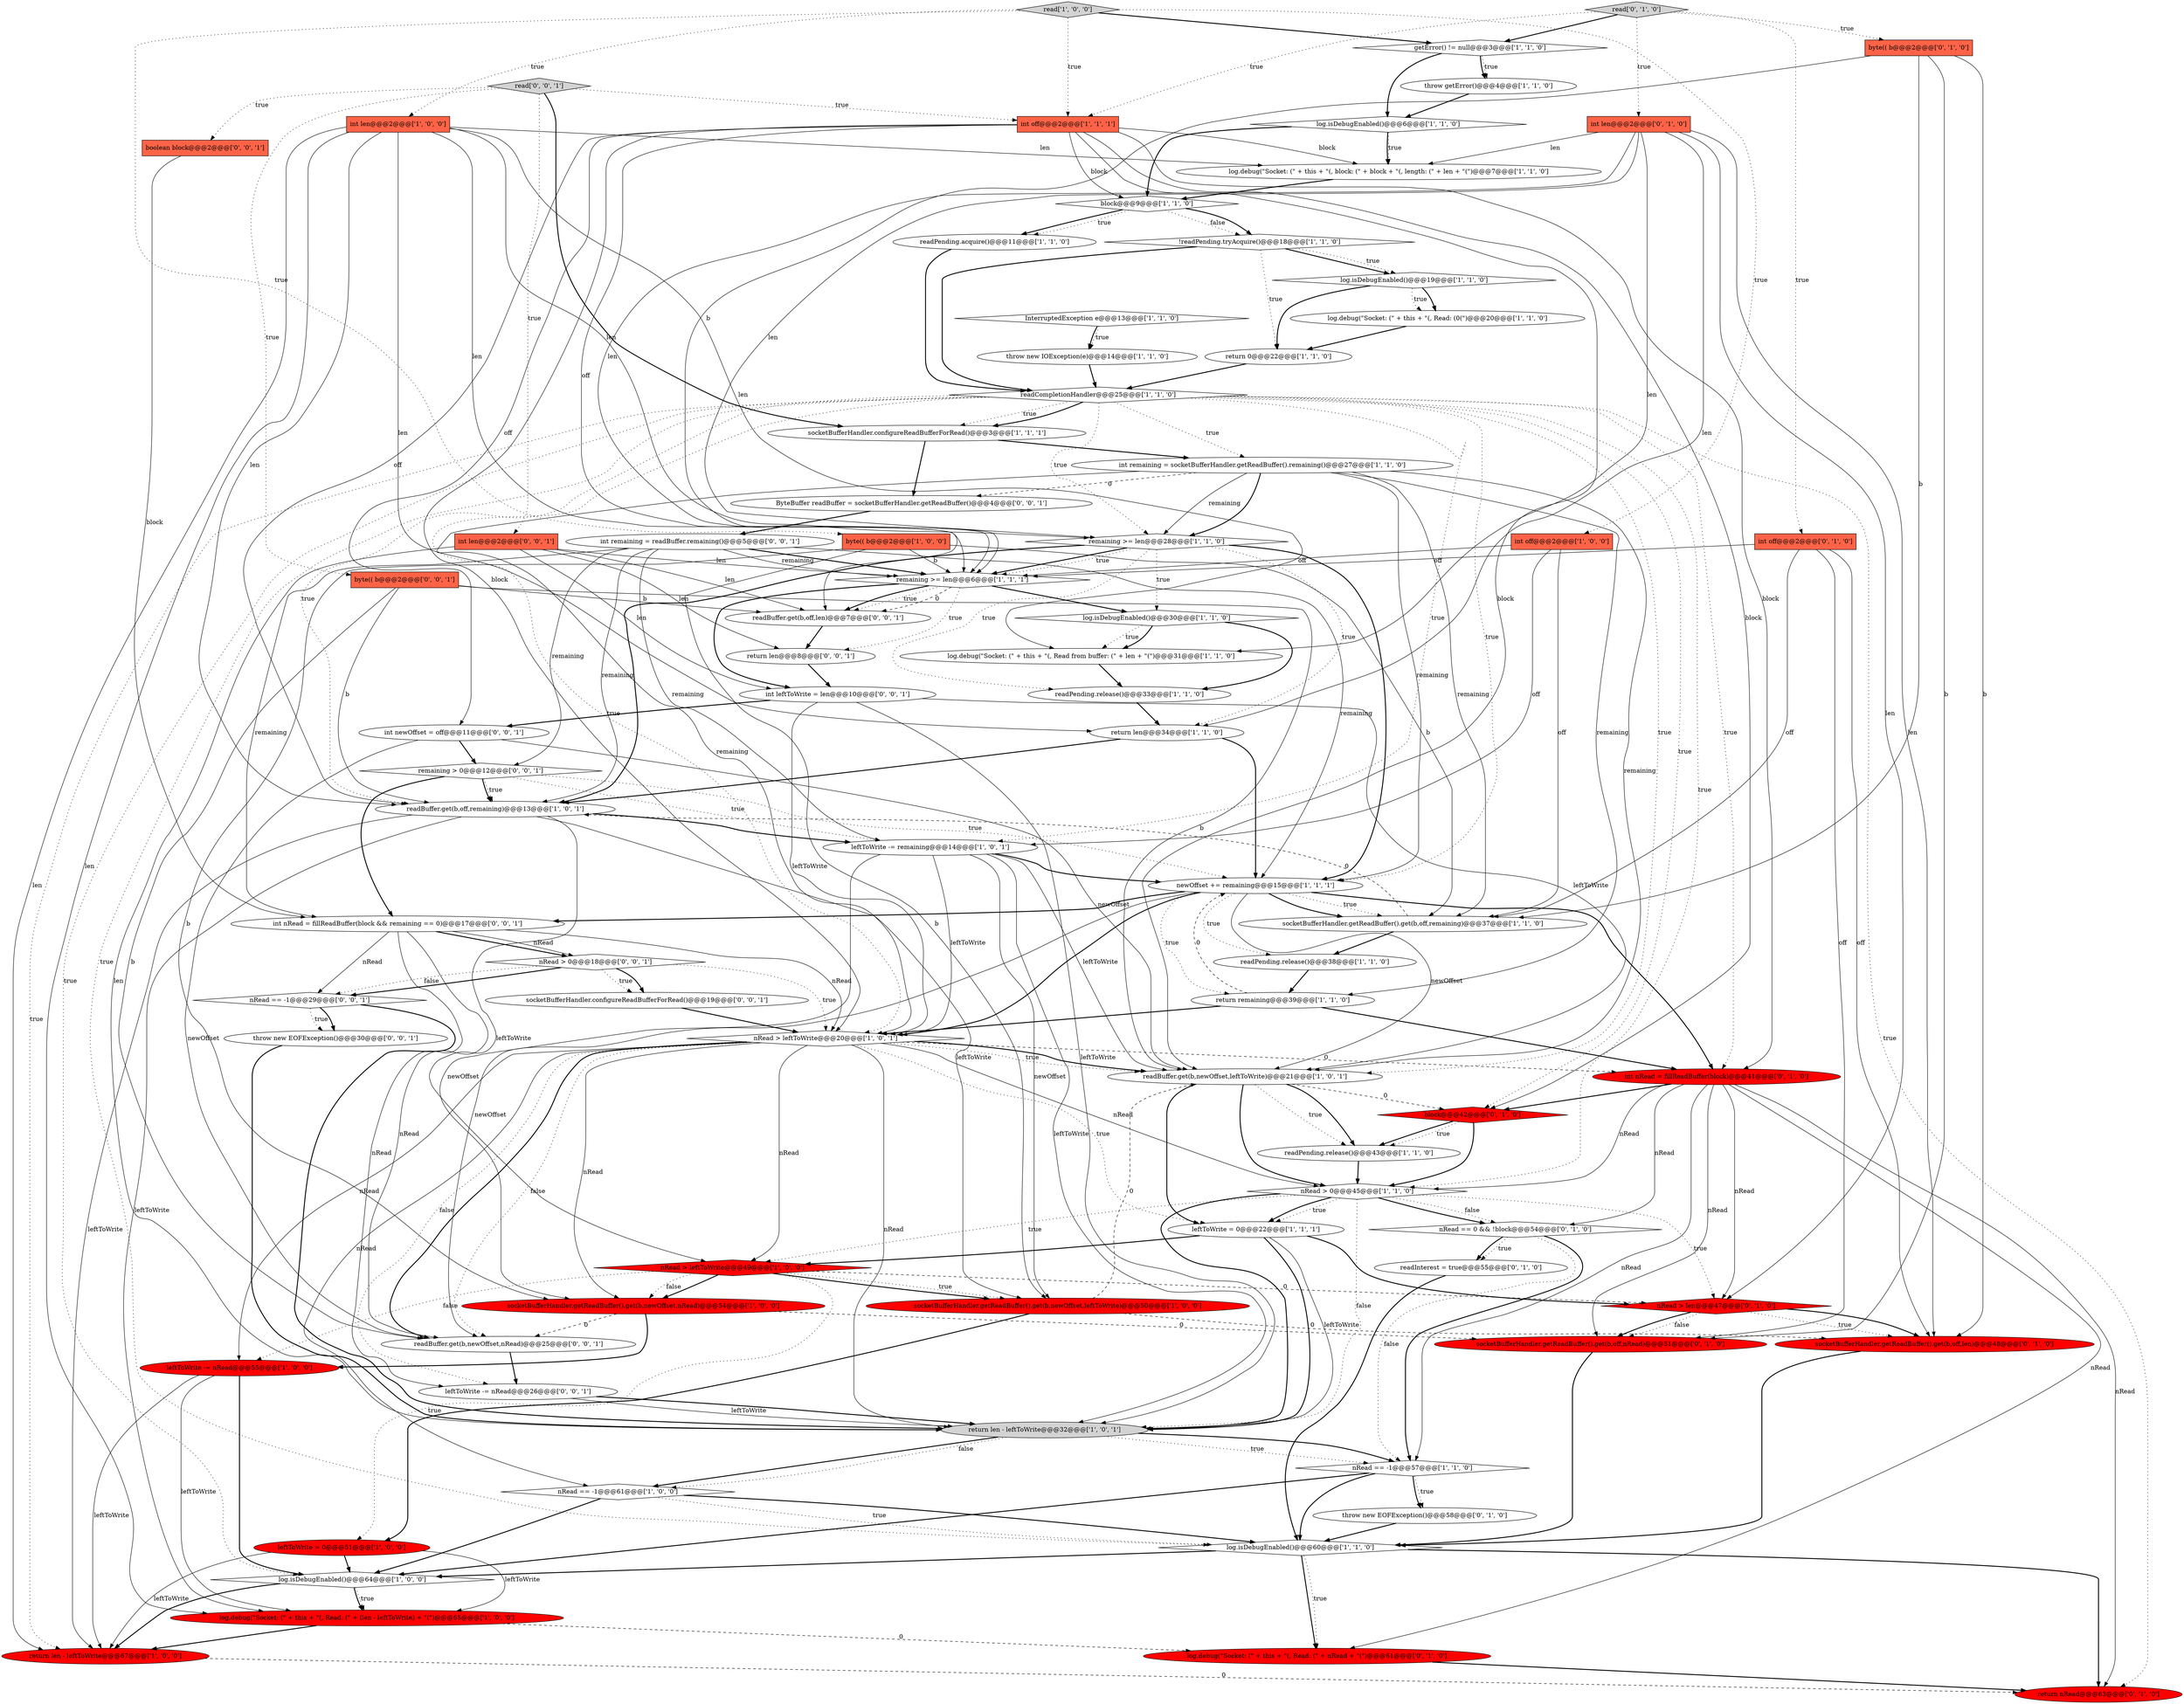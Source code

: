 digraph {
54 [style = filled, label = "byte(( b@@@2@@@['0', '1', '0']", fillcolor = tomato, shape = box image = "AAA0AAABBB2BBB"];
71 [style = filled, label = "ByteBuffer readBuffer = socketBufferHandler.getReadBuffer()@@@4@@@['0', '0', '1']", fillcolor = white, shape = ellipse image = "AAA0AAABBB3BBB"];
21 [style = filled, label = "nRead > 0@@@45@@@['1', '1', '0']", fillcolor = white, shape = diamond image = "AAA0AAABBB1BBB"];
73 [style = filled, label = "readBuffer.get(b,off,len)@@@7@@@['0', '0', '1']", fillcolor = white, shape = ellipse image = "AAA0AAABBB3BBB"];
32 [style = filled, label = "return 0@@@22@@@['1', '1', '0']", fillcolor = white, shape = ellipse image = "AAA0AAABBB1BBB"];
19 [style = filled, label = "nRead == -1@@@61@@@['1', '0', '0']", fillcolor = white, shape = diamond image = "AAA0AAABBB1BBB"];
76 [style = filled, label = "nRead > 0@@@18@@@['0', '0', '1']", fillcolor = white, shape = diamond image = "AAA0AAABBB3BBB"];
46 [style = filled, label = "readPending.release()@@@38@@@['1', '1', '0']", fillcolor = white, shape = ellipse image = "AAA0AAABBB1BBB"];
36 [style = filled, label = "return remaining@@@39@@@['1', '1', '0']", fillcolor = white, shape = ellipse image = "AAA0AAABBB1BBB"];
43 [style = filled, label = "socketBufferHandler.getReadBuffer().get(b,newOffset,nRead)@@@54@@@['1', '0', '0']", fillcolor = red, shape = ellipse image = "AAA1AAABBB1BBB"];
50 [style = filled, label = "return nRead@@@63@@@['0', '1', '0']", fillcolor = red, shape = ellipse image = "AAA1AAABBB2BBB"];
31 [style = filled, label = "readPending.acquire()@@@11@@@['1', '1', '0']", fillcolor = white, shape = ellipse image = "AAA0AAABBB1BBB"];
56 [style = filled, label = "int len@@@2@@@['0', '1', '0']", fillcolor = tomato, shape = box image = "AAA0AAABBB2BBB"];
58 [style = filled, label = "log.debug(\"Socket: (\" + this + \"(, Read: (\" + nRead + \"(\")@@@61@@@['0', '1', '0']", fillcolor = red, shape = ellipse image = "AAA1AAABBB2BBB"];
41 [style = filled, label = "InterruptedException e@@@13@@@['1', '1', '0']", fillcolor = white, shape = diamond image = "AAA0AAABBB1BBB"];
18 [style = filled, label = "leftToWrite = 0@@@22@@@['1', '1', '1']", fillcolor = white, shape = ellipse image = "AAA0AAABBB1BBB"];
33 [style = filled, label = "socketBufferHandler.getReadBuffer().get(b,newOffset,leftToWrite)@@@50@@@['1', '0', '0']", fillcolor = red, shape = ellipse image = "AAA1AAABBB1BBB"];
53 [style = filled, label = "block@@@42@@@['0', '1', '0']", fillcolor = red, shape = diamond image = "AAA1AAABBB2BBB"];
74 [style = filled, label = "leftToWrite -= nRead@@@26@@@['0', '0', '1']", fillcolor = white, shape = ellipse image = "AAA0AAABBB3BBB"];
4 [style = filled, label = "readBuffer.get(b,newOffset,leftToWrite)@@@21@@@['1', '0', '1']", fillcolor = white, shape = ellipse image = "AAA0AAABBB1BBB"];
15 [style = filled, label = "int len@@@2@@@['1', '0', '0']", fillcolor = tomato, shape = box image = "AAA0AAABBB1BBB"];
30 [style = filled, label = "throw getError()@@@4@@@['1', '1', '0']", fillcolor = white, shape = ellipse image = "AAA0AAABBB1BBB"];
44 [style = filled, label = "readBuffer.get(b,off,remaining)@@@13@@@['1', '0', '1']", fillcolor = white, shape = ellipse image = "AAA0AAABBB1BBB"];
20 [style = filled, label = "socketBufferHandler.configureReadBufferForRead()@@@3@@@['1', '1', '1']", fillcolor = white, shape = ellipse image = "AAA0AAABBB1BBB"];
3 [style = filled, label = "remaining >= len@@@28@@@['1', '1', '0']", fillcolor = white, shape = diamond image = "AAA0AAABBB1BBB"];
75 [style = filled, label = "nRead == -1@@@29@@@['0', '0', '1']", fillcolor = white, shape = diamond image = "AAA0AAABBB3BBB"];
5 [style = filled, label = "log.debug(\"Socket: (\" + this + \"(, Read: (\" + (len - leftToWrite) + \"(\")@@@65@@@['1', '0', '0']", fillcolor = red, shape = ellipse image = "AAA1AAABBB1BBB"];
51 [style = filled, label = "socketBufferHandler.getReadBuffer().get(b,off,len)@@@48@@@['0', '1', '0']", fillcolor = red, shape = ellipse image = "AAA1AAABBB2BBB"];
62 [style = filled, label = "throw new EOFException()@@@58@@@['0', '1', '0']", fillcolor = white, shape = ellipse image = "AAA0AAABBB2BBB"];
26 [style = filled, label = "nRead > leftToWrite@@@20@@@['1', '0', '1']", fillcolor = white, shape = diamond image = "AAA0AAABBB1BBB"];
68 [style = filled, label = "int len@@@2@@@['0', '0', '1']", fillcolor = tomato, shape = box image = "AAA0AAABBB3BBB"];
28 [style = filled, label = "log.debug(\"Socket: (\" + this + \"(, block: (\" + block + \"(, length: (\" + len + \"(\")@@@7@@@['1', '1', '0']", fillcolor = white, shape = ellipse image = "AAA0AAABBB1BBB"];
16 [style = filled, label = "return len@@@34@@@['1', '1', '0']", fillcolor = white, shape = ellipse image = "AAA0AAABBB1BBB"];
23 [style = filled, label = "!readPending.tryAcquire()@@@18@@@['1', '1', '0']", fillcolor = white, shape = diamond image = "AAA0AAABBB1BBB"];
24 [style = filled, label = "int off@@@2@@@['1', '1', '1']", fillcolor = tomato, shape = box image = "AAA0AAABBB1BBB"];
64 [style = filled, label = "byte(( b@@@2@@@['0', '0', '1']", fillcolor = tomato, shape = box image = "AAA0AAABBB3BBB"];
8 [style = filled, label = "log.isDebugEnabled()@@@30@@@['1', '1', '0']", fillcolor = white, shape = diamond image = "AAA0AAABBB1BBB"];
11 [style = filled, label = "leftToWrite = 0@@@51@@@['1', '0', '0']", fillcolor = red, shape = ellipse image = "AAA1AAABBB1BBB"];
34 [style = filled, label = "nRead > leftToWrite@@@49@@@['1', '0', '0']", fillcolor = red, shape = diamond image = "AAA1AAABBB1BBB"];
1 [style = filled, label = "log.isDebugEnabled()@@@6@@@['1', '1', '0']", fillcolor = white, shape = diamond image = "AAA0AAABBB1BBB"];
63 [style = filled, label = "read['0', '0', '1']", fillcolor = lightgray, shape = diamond image = "AAA0AAABBB3BBB"];
65 [style = filled, label = "int nRead = fillReadBuffer(block && remaining == 0)@@@17@@@['0', '0', '1']", fillcolor = white, shape = ellipse image = "AAA0AAABBB3BBB"];
27 [style = filled, label = "read['1', '0', '0']", fillcolor = lightgray, shape = diamond image = "AAA0AAABBB1BBB"];
59 [style = filled, label = "read['0', '1', '0']", fillcolor = lightgray, shape = diamond image = "AAA0AAABBB2BBB"];
42 [style = filled, label = "throw new IOException(e)@@@14@@@['1', '1', '0']", fillcolor = white, shape = ellipse image = "AAA0AAABBB1BBB"];
67 [style = filled, label = "int leftToWrite = len@@@10@@@['0', '0', '1']", fillcolor = white, shape = ellipse image = "AAA0AAABBB3BBB"];
22 [style = filled, label = "int remaining = socketBufferHandler.getReadBuffer().remaining()@@@27@@@['1', '1', '0']", fillcolor = white, shape = ellipse image = "AAA0AAABBB1BBB"];
6 [style = filled, label = "leftToWrite -= remaining@@@14@@@['1', '0', '1']", fillcolor = white, shape = ellipse image = "AAA0AAABBB1BBB"];
2 [style = filled, label = "log.isDebugEnabled()@@@64@@@['1', '0', '0']", fillcolor = white, shape = diamond image = "AAA0AAABBB1BBB"];
14 [style = filled, label = "log.isDebugEnabled()@@@19@@@['1', '1', '0']", fillcolor = white, shape = diamond image = "AAA0AAABBB1BBB"];
70 [style = filled, label = "return len@@@8@@@['0', '0', '1']", fillcolor = white, shape = ellipse image = "AAA0AAABBB3BBB"];
72 [style = filled, label = "int remaining = readBuffer.remaining()@@@5@@@['0', '0', '1']", fillcolor = white, shape = ellipse image = "AAA0AAABBB3BBB"];
77 [style = filled, label = "int newOffset = off@@@11@@@['0', '0', '1']", fillcolor = white, shape = ellipse image = "AAA0AAABBB3BBB"];
48 [style = filled, label = "leftToWrite -= nRead@@@55@@@['1', '0', '0']", fillcolor = red, shape = ellipse image = "AAA1AAABBB1BBB"];
66 [style = filled, label = "boolean block@@@2@@@['0', '0', '1']", fillcolor = tomato, shape = box image = "AAA0AAABBB3BBB"];
39 [style = filled, label = "remaining >= len@@@6@@@['1', '1', '1']", fillcolor = white, shape = diamond image = "AAA0AAABBB1BBB"];
57 [style = filled, label = "int off@@@2@@@['0', '1', '0']", fillcolor = tomato, shape = box image = "AAA0AAABBB2BBB"];
45 [style = filled, label = "getError() != null@@@3@@@['1', '1', '0']", fillcolor = white, shape = diamond image = "AAA0AAABBB1BBB"];
0 [style = filled, label = "readPending.release()@@@33@@@['1', '1', '0']", fillcolor = white, shape = ellipse image = "AAA0AAABBB1BBB"];
25 [style = filled, label = "return len - leftToWrite@@@32@@@['1', '0', '1']", fillcolor = lightgray, shape = ellipse image = "AAA0AAABBB1BBB"];
61 [style = filled, label = "int nRead = fillReadBuffer(block)@@@41@@@['0', '1', '0']", fillcolor = red, shape = ellipse image = "AAA1AAABBB2BBB"];
52 [style = filled, label = "readInterest = true@@@55@@@['0', '1', '0']", fillcolor = white, shape = ellipse image = "AAA0AAABBB2BBB"];
9 [style = filled, label = "int off@@@2@@@['1', '0', '0']", fillcolor = tomato, shape = box image = "AAA0AAABBB1BBB"];
17 [style = filled, label = "socketBufferHandler.getReadBuffer().get(b,off,remaining)@@@37@@@['1', '1', '0']", fillcolor = white, shape = ellipse image = "AAA0AAABBB1BBB"];
40 [style = filled, label = "newOffset += remaining@@@15@@@['1', '1', '1']", fillcolor = white, shape = ellipse image = "AAA0AAABBB1BBB"];
55 [style = filled, label = "nRead == 0 && !block@@@54@@@['0', '1', '0']", fillcolor = white, shape = diamond image = "AAA0AAABBB2BBB"];
78 [style = filled, label = "readBuffer.get(b,newOffset,nRead)@@@25@@@['0', '0', '1']", fillcolor = white, shape = ellipse image = "AAA0AAABBB3BBB"];
69 [style = filled, label = "socketBufferHandler.configureReadBufferForRead()@@@19@@@['0', '0', '1']", fillcolor = white, shape = ellipse image = "AAA0AAABBB3BBB"];
7 [style = filled, label = "return len - leftToWrite@@@67@@@['1', '0', '0']", fillcolor = red, shape = ellipse image = "AAA1AAABBB1BBB"];
12 [style = filled, label = "byte(( b@@@2@@@['1', '0', '0']", fillcolor = tomato, shape = box image = "AAA0AAABBB1BBB"];
37 [style = filled, label = "log.isDebugEnabled()@@@60@@@['1', '1', '0']", fillcolor = white, shape = diamond image = "AAA0AAABBB1BBB"];
79 [style = filled, label = "remaining > 0@@@12@@@['0', '0', '1']", fillcolor = white, shape = diamond image = "AAA0AAABBB3BBB"];
29 [style = filled, label = "log.debug(\"Socket: (\" + this + \"(, Read: (0(\")@@@20@@@['1', '1', '0']", fillcolor = white, shape = ellipse image = "AAA0AAABBB1BBB"];
38 [style = filled, label = "readCompletionHandler@@@25@@@['1', '1', '0']", fillcolor = white, shape = diamond image = "AAA0AAABBB1BBB"];
80 [style = filled, label = "throw new EOFException()@@@30@@@['0', '0', '1']", fillcolor = white, shape = ellipse image = "AAA0AAABBB3BBB"];
60 [style = filled, label = "nRead > len@@@47@@@['0', '1', '0']", fillcolor = red, shape = diamond image = "AAA1AAABBB2BBB"];
49 [style = filled, label = "socketBufferHandler.getReadBuffer().get(b,off,nRead)@@@51@@@['0', '1', '0']", fillcolor = red, shape = ellipse image = "AAA1AAABBB2BBB"];
10 [style = filled, label = "nRead == -1@@@57@@@['1', '1', '0']", fillcolor = white, shape = diamond image = "AAA0AAABBB1BBB"];
13 [style = filled, label = "block@@@9@@@['1', '1', '0']", fillcolor = white, shape = diamond image = "AAA0AAABBB1BBB"];
35 [style = filled, label = "log.debug(\"Socket: (\" + this + \"(, Read from buffer: (\" + len + \"(\")@@@31@@@['1', '1', '0']", fillcolor = white, shape = ellipse image = "AAA0AAABBB1BBB"];
47 [style = filled, label = "readPending.release()@@@43@@@['1', '1', '0']", fillcolor = white, shape = ellipse image = "AAA0AAABBB1BBB"];
65->78 [style = solid, label="nRead"];
60->49 [style = dotted, label="false"];
58->50 [style = bold, label=""];
70->67 [style = bold, label=""];
5->58 [style = dashed, label="0"];
61->21 [style = solid, label="nRead"];
80->25 [style = bold, label=""];
21->18 [style = dotted, label="true"];
22->71 [style = dashed, label="0"];
65->74 [style = solid, label="nRead"];
53->21 [style = bold, label=""];
15->7 [style = solid, label="len"];
57->51 [style = solid, label="off"];
61->55 [style = solid, label="nRead"];
66->65 [style = solid, label="block"];
15->3 [style = solid, label="len"];
37->58 [style = dotted, label="true"];
63->20 [style = bold, label=""];
53->47 [style = bold, label=""];
6->26 [style = solid, label="leftToWrite"];
26->34 [style = solid, label="nRead"];
27->15 [style = dotted, label="true"];
15->44 [style = solid, label="len"];
40->36 [style = dotted, label="true"];
24->61 [style = solid, label="block"];
44->34 [style = solid, label="leftToWrite"];
45->30 [style = bold, label=""];
1->13 [style = bold, label=""];
15->39 [style = solid, label="len"];
21->18 [style = bold, label=""];
36->40 [style = dashed, label="0"];
40->46 [style = dotted, label="true"];
8->0 [style = bold, label=""];
61->10 [style = solid, label="nRead"];
38->21 [style = dotted, label="true"];
1->28 [style = bold, label=""];
68->39 [style = solid, label="len"];
33->11 [style = bold, label=""];
48->5 [style = solid, label="leftToWrite"];
26->61 [style = dashed, label="0"];
53->47 [style = dotted, label="true"];
38->7 [style = dotted, label="true"];
27->9 [style = dotted, label="true"];
79->6 [style = dotted, label="true"];
64->4 [style = solid, label="b"];
39->67 [style = bold, label=""];
39->73 [style = dotted, label="true"];
27->45 [style = bold, label=""];
25->19 [style = bold, label=""];
3->0 [style = dotted, label="true"];
24->73 [style = solid, label="off"];
61->50 [style = solid, label="nRead"];
3->39 [style = bold, label=""];
40->26 [style = bold, label=""];
25->10 [style = bold, label=""];
69->26 [style = bold, label=""];
12->39 [style = solid, label="b"];
41->42 [style = dotted, label="true"];
26->48 [style = solid, label="nRead"];
26->21 [style = solid, label="nRead"];
54->51 [style = solid, label="b"];
76->75 [style = dotted, label="false"];
26->4 [style = dotted, label="true"];
68->70 [style = solid, label="len"];
56->3 [style = solid, label="len"];
13->31 [style = bold, label=""];
21->60 [style = dotted, label="true"];
33->51 [style = dashed, label="0"];
38->40 [style = dotted, label="true"];
9->6 [style = solid, label="off"];
76->75 [style = bold, label=""];
21->55 [style = dotted, label="false"];
63->64 [style = dotted, label="true"];
24->4 [style = solid, label="block"];
60->51 [style = bold, label=""];
44->5 [style = solid, label="leftToWrite"];
24->44 [style = solid, label="off"];
40->61 [style = bold, label=""];
4->53 [style = dashed, label="0"];
16->40 [style = bold, label=""];
10->62 [style = dotted, label="true"];
48->2 [style = bold, label=""];
37->58 [style = bold, label=""];
52->37 [style = bold, label=""];
15->28 [style = solid, label="len"];
40->78 [style = solid, label="newOffset"];
6->33 [style = solid, label="newOffset"];
38->20 [style = dotted, label="true"];
39->8 [style = bold, label=""];
34->33 [style = bold, label=""];
4->21 [style = bold, label=""];
65->76 [style = bold, label=""];
12->43 [style = solid, label="b"];
46->36 [style = bold, label=""];
67->25 [style = solid, label="leftToWrite"];
40->4 [style = solid, label="newOffset"];
38->4 [style = dotted, label="true"];
4->18 [style = bold, label=""];
9->39 [style = solid, label="off"];
12->17 [style = solid, label="b"];
57->39 [style = solid, label="off"];
56->60 [style = solid, label="len"];
25->19 [style = dotted, label="false"];
19->37 [style = dotted, label="true"];
27->24 [style = dotted, label="true"];
21->25 [style = bold, label=""];
65->76 [style = solid, label="nRead"];
26->4 [style = bold, label=""];
19->2 [style = bold, label=""];
72->39 [style = bold, label=""];
79->40 [style = dotted, label="true"];
19->37 [style = bold, label=""];
23->14 [style = bold, label=""];
45->1 [style = bold, label=""];
72->79 [style = solid, label="remaining"];
72->40 [style = solid, label="remaining"];
26->19 [style = solid, label="nRead"];
23->14 [style = dotted, label="true"];
76->26 [style = dotted, label="true"];
35->0 [style = bold, label=""];
56->16 [style = solid, label="len"];
15->5 [style = solid, label="len"];
55->10 [style = dotted, label="false"];
29->32 [style = bold, label=""];
63->24 [style = dotted, label="true"];
24->26 [style = solid, label="block"];
22->26 [style = solid, label="remaining"];
40->17 [style = bold, label=""];
18->25 [style = bold, label=""];
22->40 [style = solid, label="remaining"];
56->28 [style = solid, label="len"];
26->18 [style = dotted, label="true"];
5->7 [style = bold, label=""];
43->49 [style = dashed, label="0"];
10->2 [style = bold, label=""];
39->70 [style = dotted, label="true"];
68->25 [style = solid, label="len"];
22->17 [style = solid, label="remaining"];
67->4 [style = solid, label="leftToWrite"];
25->10 [style = dotted, label="true"];
77->78 [style = solid, label="newOffset"];
40->65 [style = bold, label=""];
4->47 [style = bold, label=""];
38->50 [style = dotted, label="true"];
39->73 [style = dashed, label="0"];
42->38 [style = bold, label=""];
61->60 [style = solid, label="nRead"];
56->39 [style = solid, label="len"];
1->28 [style = dotted, label="true"];
63->68 [style = dotted, label="true"];
54->49 [style = solid, label="b"];
6->4 [style = solid, label="leftToWrite"];
40->17 [style = dotted, label="true"];
38->37 [style = dotted, label="true"];
24->13 [style = solid, label="block"];
11->7 [style = solid, label="leftToWrite"];
38->20 [style = bold, label=""];
0->16 [style = bold, label=""];
17->46 [style = bold, label=""];
49->37 [style = bold, label=""];
57->17 [style = solid, label="off"];
67->77 [style = bold, label=""];
78->74 [style = bold, label=""];
24->77 [style = solid, label="off"];
54->39 [style = solid, label="b"];
13->23 [style = dotted, label="false"];
8->35 [style = dotted, label="true"];
18->34 [style = bold, label=""];
59->45 [style = bold, label=""];
4->47 [style = dotted, label="true"];
72->39 [style = solid, label="remaining"];
34->11 [style = dotted, label="true"];
18->60 [style = bold, label=""];
33->4 [style = dashed, label="0"];
22->3 [style = solid, label="remaining"];
38->22 [style = dotted, label="true"];
38->44 [style = dotted, label="true"];
31->38 [style = bold, label=""];
54->17 [style = solid, label="b"];
75->80 [style = dotted, label="true"];
73->70 [style = bold, label=""];
44->7 [style = solid, label="leftToWrite"];
56->35 [style = solid, label="len"];
59->24 [style = dotted, label="true"];
8->35 [style = bold, label=""];
55->10 [style = bold, label=""];
79->65 [style = bold, label=""];
74->25 [style = solid, label="leftToWrite"];
74->25 [style = bold, label=""];
71->72 [style = bold, label=""];
23->32 [style = dotted, label="true"];
26->78 [style = dotted, label="false"];
15->16 [style = solid, label="len"];
21->55 [style = bold, label=""];
60->49 [style = bold, label=""];
10->62 [style = bold, label=""];
3->44 [style = bold, label=""];
72->65 [style = solid, label="remaining"];
51->37 [style = bold, label=""];
72->44 [style = solid, label="remaining"];
39->73 [style = bold, label=""];
21->25 [style = dotted, label="false"];
16->44 [style = bold, label=""];
64->44 [style = solid, label="b"];
11->5 [style = solid, label="leftToWrite"];
34->33 [style = dotted, label="true"];
34->48 [style = dotted, label="false"];
14->29 [style = bold, label=""];
65->75 [style = solid, label="nRead"];
26->78 [style = bold, label=""];
37->2 [style = bold, label=""];
9->17 [style = solid, label="off"];
75->25 [style = bold, label=""];
67->26 [style = solid, label="leftToWrite"];
26->43 [style = solid, label="nRead"];
6->25 [style = solid, label="leftToWrite"];
63->66 [style = dotted, label="true"];
47->21 [style = bold, label=""];
2->5 [style = dotted, label="true"];
55->52 [style = bold, label=""];
14->32 [style = bold, label=""];
34->43 [style = bold, label=""];
76->69 [style = dotted, label="true"];
38->61 [style = dotted, label="true"];
26->74 [style = dotted, label="false"];
2->5 [style = bold, label=""];
10->37 [style = bold, label=""];
60->51 [style = dotted, label="true"];
75->80 [style = bold, label=""];
61->58 [style = solid, label="nRead"];
44->6 [style = bold, label=""];
68->73 [style = solid, label="len"];
65->26 [style = solid, label="nRead"];
30->1 [style = bold, label=""];
44->33 [style = solid, label="leftToWrite"];
3->40 [style = bold, label=""];
22->4 [style = solid, label="remaining"];
68->67 [style = solid, label="len"];
43->48 [style = bold, label=""];
21->34 [style = dotted, label="true"];
26->25 [style = solid, label="nRead"];
79->44 [style = dotted, label="true"];
15->35 [style = solid, label="len"];
38->6 [style = dotted, label="true"];
28->13 [style = bold, label=""];
36->26 [style = bold, label=""];
27->12 [style = dotted, label="true"];
61->49 [style = solid, label="nRead"];
11->2 [style = bold, label=""];
20->71 [style = bold, label=""];
59->54 [style = dotted, label="true"];
55->52 [style = dotted, label="true"];
20->22 [style = bold, label=""];
77->79 [style = bold, label=""];
22->3 [style = bold, label=""];
38->26 [style = dotted, label="true"];
32->38 [style = bold, label=""];
48->7 [style = solid, label="leftToWrite"];
6->43 [style = solid, label="newOffset"];
38->3 [style = dotted, label="true"];
64->78 [style = solid, label="b"];
13->31 [style = dotted, label="true"];
61->53 [style = bold, label=""];
17->44 [style = dashed, label="0"];
43->78 [style = dashed, label="0"];
57->49 [style = solid, label="off"];
59->56 [style = dotted, label="true"];
12->33 [style = solid, label="b"];
24->53 [style = solid, label="block"];
18->25 [style = solid, label="leftToWrite"];
38->53 [style = dotted, label="true"];
62->37 [style = bold, label=""];
3->39 [style = dotted, label="true"];
6->40 [style = bold, label=""];
77->4 [style = solid, label="newOffset"];
38->2 [style = dotted, label="true"];
23->38 [style = bold, label=""];
76->69 [style = bold, label=""];
13->23 [style = bold, label=""];
14->29 [style = dotted, label="true"];
59->57 [style = dotted, label="true"];
45->30 [style = dotted, label="true"];
36->61 [style = bold, label=""];
24->28 [style = solid, label="block"];
64->73 [style = solid, label="b"];
22->36 [style = solid, label="remaining"];
2->7 [style = bold, label=""];
79->44 [style = bold, label=""];
34->60 [style = dashed, label="0"];
7->50 [style = dashed, label="0"];
3->8 [style = dotted, label="true"];
72->6 [style = solid, label="remaining"];
56->51 [style = solid, label="len"];
3->16 [style = dotted, label="true"];
37->50 [style = bold, label=""];
34->43 [style = dotted, label="false"];
41->42 [style = bold, label=""];
}
